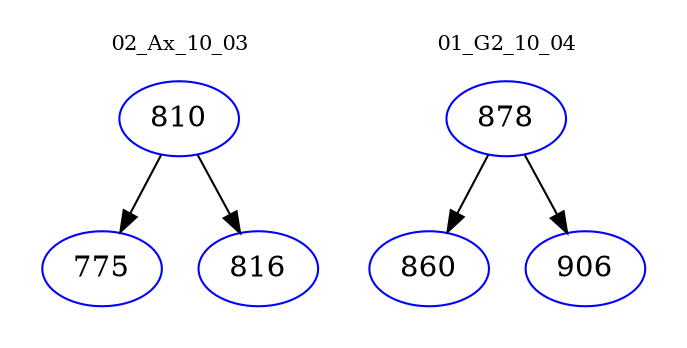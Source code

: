 digraph{
subgraph cluster_0 {
color = white
label = "02_Ax_10_03";
fontsize=10;
T0_810 [label="810", color="blue"]
T0_810 -> T0_775 [color="black"]
T0_775 [label="775", color="blue"]
T0_810 -> T0_816 [color="black"]
T0_816 [label="816", color="blue"]
}
subgraph cluster_1 {
color = white
label = "01_G2_10_04";
fontsize=10;
T1_878 [label="878", color="blue"]
T1_878 -> T1_860 [color="black"]
T1_860 [label="860", color="blue"]
T1_878 -> T1_906 [color="black"]
T1_906 [label="906", color="blue"]
}
}
